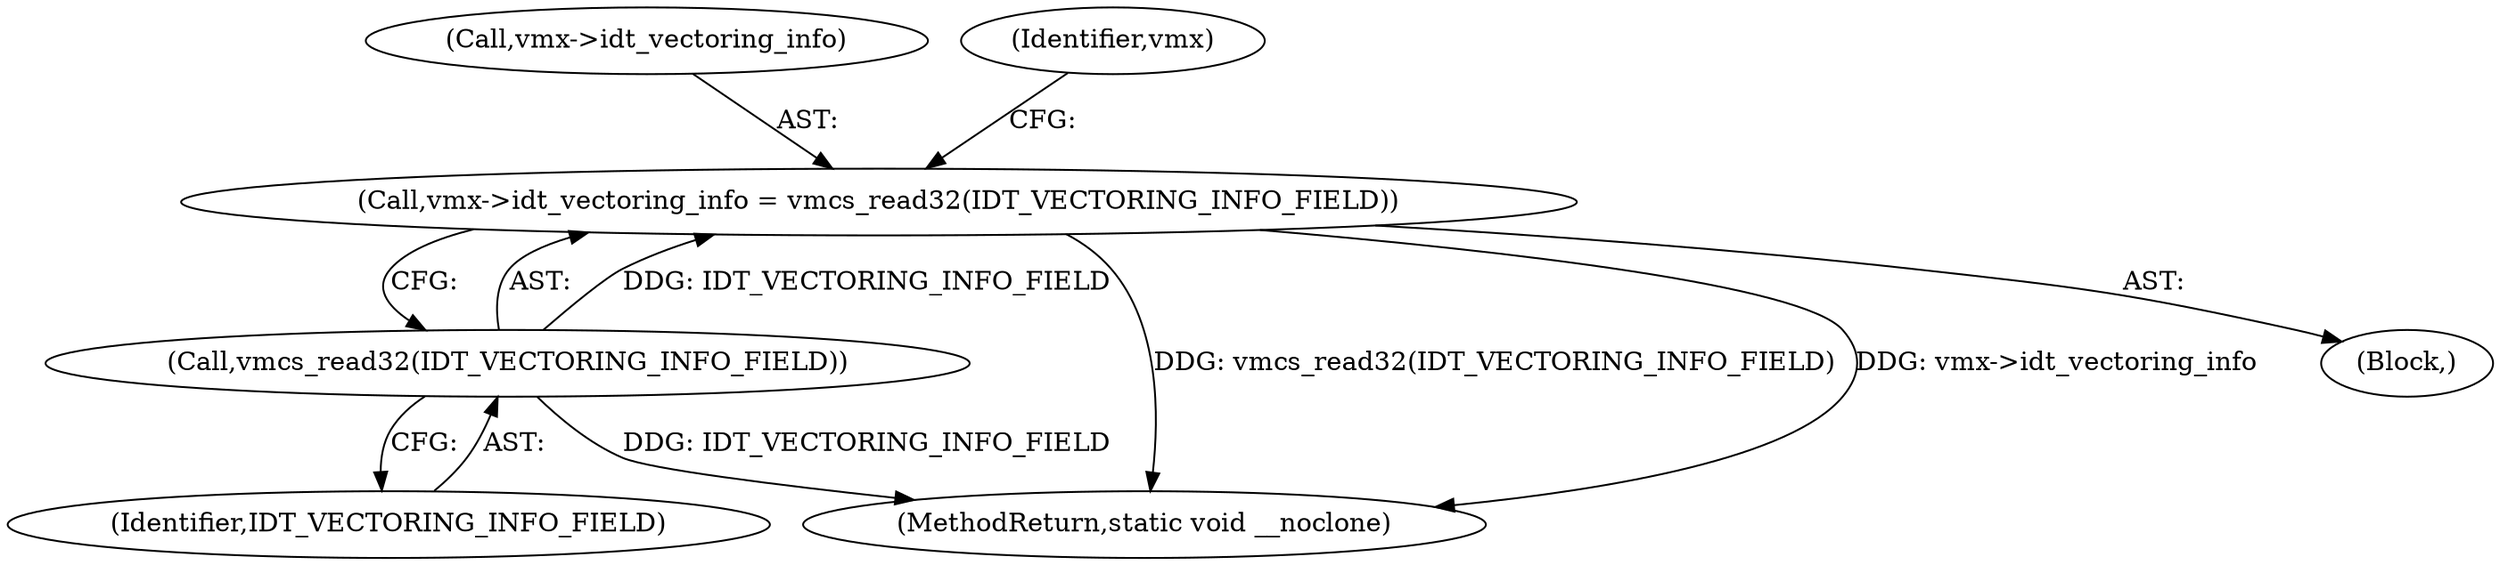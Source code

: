 digraph "0_linux_d974baa398f34393db76be45f7d4d04fbdbb4a0a_0@API" {
"1000306" [label="(Call,vmx->idt_vectoring_info = vmcs_read32(IDT_VECTORING_INFO_FIELD))"];
"1000310" [label="(Call,vmcs_read32(IDT_VECTORING_INFO_FIELD))"];
"1000306" [label="(Call,vmx->idt_vectoring_info = vmcs_read32(IDT_VECTORING_INFO_FIELD))"];
"1000307" [label="(Call,vmx->idt_vectoring_info)"];
"1000315" [label="(Identifier,vmx)"];
"1000353" [label="(MethodReturn,static void __noclone)"];
"1000311" [label="(Identifier,IDT_VECTORING_INFO_FIELD)"];
"1000310" [label="(Call,vmcs_read32(IDT_VECTORING_INFO_FIELD))"];
"1000116" [label="(Block,)"];
"1000306" -> "1000116"  [label="AST: "];
"1000306" -> "1000310"  [label="CFG: "];
"1000307" -> "1000306"  [label="AST: "];
"1000310" -> "1000306"  [label="AST: "];
"1000315" -> "1000306"  [label="CFG: "];
"1000306" -> "1000353"  [label="DDG: vmcs_read32(IDT_VECTORING_INFO_FIELD)"];
"1000306" -> "1000353"  [label="DDG: vmx->idt_vectoring_info"];
"1000310" -> "1000306"  [label="DDG: IDT_VECTORING_INFO_FIELD"];
"1000310" -> "1000311"  [label="CFG: "];
"1000311" -> "1000310"  [label="AST: "];
"1000310" -> "1000353"  [label="DDG: IDT_VECTORING_INFO_FIELD"];
}
